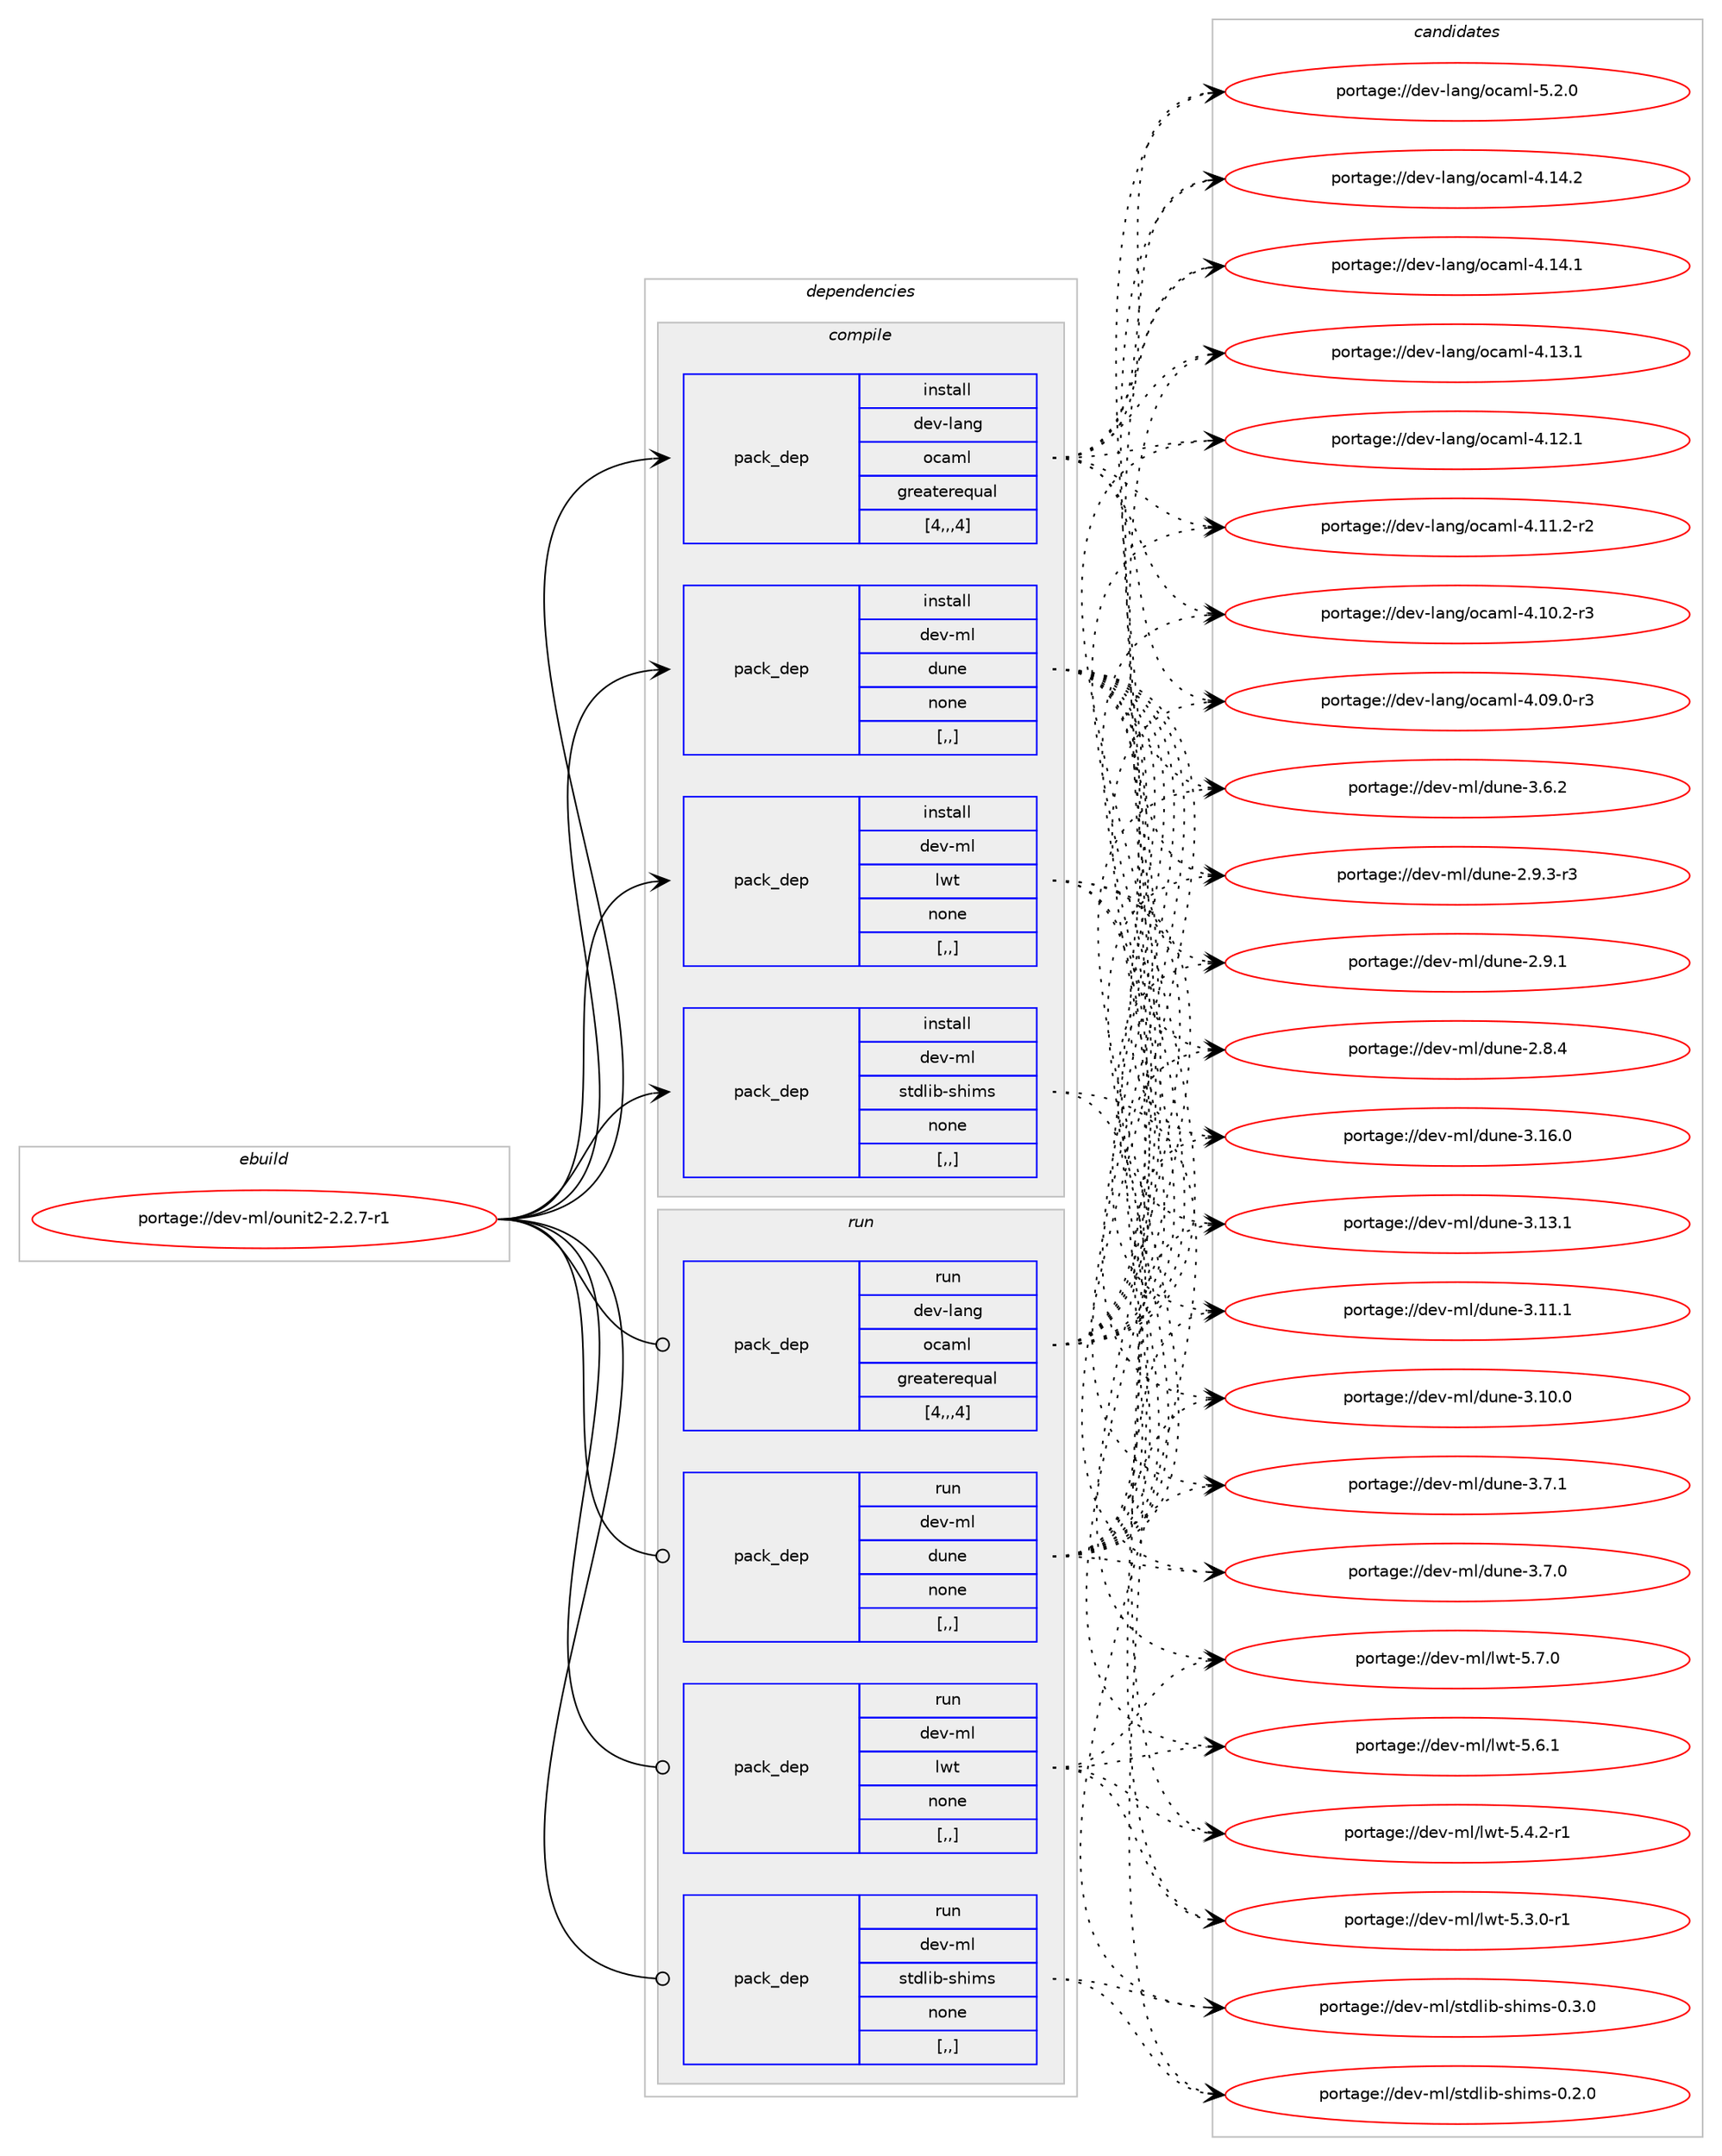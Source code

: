 digraph prolog {

# *************
# Graph options
# *************

newrank=true;
concentrate=true;
compound=true;
graph [rankdir=LR,fontname=Helvetica,fontsize=10,ranksep=1.5];#, ranksep=2.5, nodesep=0.2];
edge  [arrowhead=vee];
node  [fontname=Helvetica,fontsize=10];

# **********
# The ebuild
# **********

subgraph cluster_leftcol {
color=gray;
label=<<i>ebuild</i>>;
id [label="portage://dev-ml/ounit2-2.2.7-r1", color=red, width=4, href="../dev-ml/ounit2-2.2.7-r1.svg"];
}

# ****************
# The dependencies
# ****************

subgraph cluster_midcol {
color=gray;
label=<<i>dependencies</i>>;
subgraph cluster_compile {
fillcolor="#eeeeee";
style=filled;
label=<<i>compile</i>>;
subgraph pack91155 {
dependency122139 [label=<<TABLE BORDER="0" CELLBORDER="1" CELLSPACING="0" CELLPADDING="4" WIDTH="220"><TR><TD ROWSPAN="6" CELLPADDING="30">pack_dep</TD></TR><TR><TD WIDTH="110">install</TD></TR><TR><TD>dev-lang</TD></TR><TR><TD>ocaml</TD></TR><TR><TD>greaterequal</TD></TR><TR><TD>[4,,,4]</TD></TR></TABLE>>, shape=none, color=blue];
}
id:e -> dependency122139:w [weight=20,style="solid",arrowhead="vee"];
subgraph pack91156 {
dependency122140 [label=<<TABLE BORDER="0" CELLBORDER="1" CELLSPACING="0" CELLPADDING="4" WIDTH="220"><TR><TD ROWSPAN="6" CELLPADDING="30">pack_dep</TD></TR><TR><TD WIDTH="110">install</TD></TR><TR><TD>dev-ml</TD></TR><TR><TD>dune</TD></TR><TR><TD>none</TD></TR><TR><TD>[,,]</TD></TR></TABLE>>, shape=none, color=blue];
}
id:e -> dependency122140:w [weight=20,style="solid",arrowhead="vee"];
subgraph pack91157 {
dependency122141 [label=<<TABLE BORDER="0" CELLBORDER="1" CELLSPACING="0" CELLPADDING="4" WIDTH="220"><TR><TD ROWSPAN="6" CELLPADDING="30">pack_dep</TD></TR><TR><TD WIDTH="110">install</TD></TR><TR><TD>dev-ml</TD></TR><TR><TD>lwt</TD></TR><TR><TD>none</TD></TR><TR><TD>[,,]</TD></TR></TABLE>>, shape=none, color=blue];
}
id:e -> dependency122141:w [weight=20,style="solid",arrowhead="vee"];
subgraph pack91158 {
dependency122142 [label=<<TABLE BORDER="0" CELLBORDER="1" CELLSPACING="0" CELLPADDING="4" WIDTH="220"><TR><TD ROWSPAN="6" CELLPADDING="30">pack_dep</TD></TR><TR><TD WIDTH="110">install</TD></TR><TR><TD>dev-ml</TD></TR><TR><TD>stdlib-shims</TD></TR><TR><TD>none</TD></TR><TR><TD>[,,]</TD></TR></TABLE>>, shape=none, color=blue];
}
id:e -> dependency122142:w [weight=20,style="solid",arrowhead="vee"];
}
subgraph cluster_compileandrun {
fillcolor="#eeeeee";
style=filled;
label=<<i>compile and run</i>>;
}
subgraph cluster_run {
fillcolor="#eeeeee";
style=filled;
label=<<i>run</i>>;
subgraph pack91159 {
dependency122143 [label=<<TABLE BORDER="0" CELLBORDER="1" CELLSPACING="0" CELLPADDING="4" WIDTH="220"><TR><TD ROWSPAN="6" CELLPADDING="30">pack_dep</TD></TR><TR><TD WIDTH="110">run</TD></TR><TR><TD>dev-lang</TD></TR><TR><TD>ocaml</TD></TR><TR><TD>greaterequal</TD></TR><TR><TD>[4,,,4]</TD></TR></TABLE>>, shape=none, color=blue];
}
id:e -> dependency122143:w [weight=20,style="solid",arrowhead="odot"];
subgraph pack91160 {
dependency122144 [label=<<TABLE BORDER="0" CELLBORDER="1" CELLSPACING="0" CELLPADDING="4" WIDTH="220"><TR><TD ROWSPAN="6" CELLPADDING="30">pack_dep</TD></TR><TR><TD WIDTH="110">run</TD></TR><TR><TD>dev-ml</TD></TR><TR><TD>dune</TD></TR><TR><TD>none</TD></TR><TR><TD>[,,]</TD></TR></TABLE>>, shape=none, color=blue];
}
id:e -> dependency122144:w [weight=20,style="solid",arrowhead="odot"];
subgraph pack91161 {
dependency122145 [label=<<TABLE BORDER="0" CELLBORDER="1" CELLSPACING="0" CELLPADDING="4" WIDTH="220"><TR><TD ROWSPAN="6" CELLPADDING="30">pack_dep</TD></TR><TR><TD WIDTH="110">run</TD></TR><TR><TD>dev-ml</TD></TR><TR><TD>lwt</TD></TR><TR><TD>none</TD></TR><TR><TD>[,,]</TD></TR></TABLE>>, shape=none, color=blue];
}
id:e -> dependency122145:w [weight=20,style="solid",arrowhead="odot"];
subgraph pack91162 {
dependency122146 [label=<<TABLE BORDER="0" CELLBORDER="1" CELLSPACING="0" CELLPADDING="4" WIDTH="220"><TR><TD ROWSPAN="6" CELLPADDING="30">pack_dep</TD></TR><TR><TD WIDTH="110">run</TD></TR><TR><TD>dev-ml</TD></TR><TR><TD>stdlib-shims</TD></TR><TR><TD>none</TD></TR><TR><TD>[,,]</TD></TR></TABLE>>, shape=none, color=blue];
}
id:e -> dependency122146:w [weight=20,style="solid",arrowhead="odot"];
}
}

# **************
# The candidates
# **************

subgraph cluster_choices {
rank=same;
color=gray;
label=<<i>candidates</i>>;

subgraph choice91155 {
color=black;
nodesep=1;
choice1001011184510897110103471119997109108455346504648 [label="portage://dev-lang/ocaml-5.2.0", color=red, width=4,href="../dev-lang/ocaml-5.2.0.svg"];
choice100101118451089711010347111999710910845524649524650 [label="portage://dev-lang/ocaml-4.14.2", color=red, width=4,href="../dev-lang/ocaml-4.14.2.svg"];
choice100101118451089711010347111999710910845524649524649 [label="portage://dev-lang/ocaml-4.14.1", color=red, width=4,href="../dev-lang/ocaml-4.14.1.svg"];
choice100101118451089711010347111999710910845524649514649 [label="portage://dev-lang/ocaml-4.13.1", color=red, width=4,href="../dev-lang/ocaml-4.13.1.svg"];
choice100101118451089711010347111999710910845524649504649 [label="portage://dev-lang/ocaml-4.12.1", color=red, width=4,href="../dev-lang/ocaml-4.12.1.svg"];
choice1001011184510897110103471119997109108455246494946504511450 [label="portage://dev-lang/ocaml-4.11.2-r2", color=red, width=4,href="../dev-lang/ocaml-4.11.2-r2.svg"];
choice1001011184510897110103471119997109108455246494846504511451 [label="portage://dev-lang/ocaml-4.10.2-r3", color=red, width=4,href="../dev-lang/ocaml-4.10.2-r3.svg"];
choice1001011184510897110103471119997109108455246485746484511451 [label="portage://dev-lang/ocaml-4.09.0-r3", color=red, width=4,href="../dev-lang/ocaml-4.09.0-r3.svg"];
dependency122139:e -> choice1001011184510897110103471119997109108455346504648:w [style=dotted,weight="100"];
dependency122139:e -> choice100101118451089711010347111999710910845524649524650:w [style=dotted,weight="100"];
dependency122139:e -> choice100101118451089711010347111999710910845524649524649:w [style=dotted,weight="100"];
dependency122139:e -> choice100101118451089711010347111999710910845524649514649:w [style=dotted,weight="100"];
dependency122139:e -> choice100101118451089711010347111999710910845524649504649:w [style=dotted,weight="100"];
dependency122139:e -> choice1001011184510897110103471119997109108455246494946504511450:w [style=dotted,weight="100"];
dependency122139:e -> choice1001011184510897110103471119997109108455246494846504511451:w [style=dotted,weight="100"];
dependency122139:e -> choice1001011184510897110103471119997109108455246485746484511451:w [style=dotted,weight="100"];
}
subgraph choice91156 {
color=black;
nodesep=1;
choice100101118451091084710011711010145514649544648 [label="portage://dev-ml/dune-3.16.0", color=red, width=4,href="../dev-ml/dune-3.16.0.svg"];
choice100101118451091084710011711010145514649514649 [label="portage://dev-ml/dune-3.13.1", color=red, width=4,href="../dev-ml/dune-3.13.1.svg"];
choice100101118451091084710011711010145514649494649 [label="portage://dev-ml/dune-3.11.1", color=red, width=4,href="../dev-ml/dune-3.11.1.svg"];
choice100101118451091084710011711010145514649484648 [label="portage://dev-ml/dune-3.10.0", color=red, width=4,href="../dev-ml/dune-3.10.0.svg"];
choice1001011184510910847100117110101455146554649 [label="portage://dev-ml/dune-3.7.1", color=red, width=4,href="../dev-ml/dune-3.7.1.svg"];
choice1001011184510910847100117110101455146554648 [label="portage://dev-ml/dune-3.7.0", color=red, width=4,href="../dev-ml/dune-3.7.0.svg"];
choice1001011184510910847100117110101455146544650 [label="portage://dev-ml/dune-3.6.2", color=red, width=4,href="../dev-ml/dune-3.6.2.svg"];
choice10010111845109108471001171101014550465746514511451 [label="portage://dev-ml/dune-2.9.3-r3", color=red, width=4,href="../dev-ml/dune-2.9.3-r3.svg"];
choice1001011184510910847100117110101455046574649 [label="portage://dev-ml/dune-2.9.1", color=red, width=4,href="../dev-ml/dune-2.9.1.svg"];
choice1001011184510910847100117110101455046564652 [label="portage://dev-ml/dune-2.8.4", color=red, width=4,href="../dev-ml/dune-2.8.4.svg"];
dependency122140:e -> choice100101118451091084710011711010145514649544648:w [style=dotted,weight="100"];
dependency122140:e -> choice100101118451091084710011711010145514649514649:w [style=dotted,weight="100"];
dependency122140:e -> choice100101118451091084710011711010145514649494649:w [style=dotted,weight="100"];
dependency122140:e -> choice100101118451091084710011711010145514649484648:w [style=dotted,weight="100"];
dependency122140:e -> choice1001011184510910847100117110101455146554649:w [style=dotted,weight="100"];
dependency122140:e -> choice1001011184510910847100117110101455146554648:w [style=dotted,weight="100"];
dependency122140:e -> choice1001011184510910847100117110101455146544650:w [style=dotted,weight="100"];
dependency122140:e -> choice10010111845109108471001171101014550465746514511451:w [style=dotted,weight="100"];
dependency122140:e -> choice1001011184510910847100117110101455046574649:w [style=dotted,weight="100"];
dependency122140:e -> choice1001011184510910847100117110101455046564652:w [style=dotted,weight="100"];
}
subgraph choice91157 {
color=black;
nodesep=1;
choice1001011184510910847108119116455346554648 [label="portage://dev-ml/lwt-5.7.0", color=red, width=4,href="../dev-ml/lwt-5.7.0.svg"];
choice1001011184510910847108119116455346544649 [label="portage://dev-ml/lwt-5.6.1", color=red, width=4,href="../dev-ml/lwt-5.6.1.svg"];
choice10010111845109108471081191164553465246504511449 [label="portage://dev-ml/lwt-5.4.2-r1", color=red, width=4,href="../dev-ml/lwt-5.4.2-r1.svg"];
choice10010111845109108471081191164553465146484511449 [label="portage://dev-ml/lwt-5.3.0-r1", color=red, width=4,href="../dev-ml/lwt-5.3.0-r1.svg"];
dependency122141:e -> choice1001011184510910847108119116455346554648:w [style=dotted,weight="100"];
dependency122141:e -> choice1001011184510910847108119116455346544649:w [style=dotted,weight="100"];
dependency122141:e -> choice10010111845109108471081191164553465246504511449:w [style=dotted,weight="100"];
dependency122141:e -> choice10010111845109108471081191164553465146484511449:w [style=dotted,weight="100"];
}
subgraph choice91158 {
color=black;
nodesep=1;
choice10010111845109108471151161001081059845115104105109115454846514648 [label="portage://dev-ml/stdlib-shims-0.3.0", color=red, width=4,href="../dev-ml/stdlib-shims-0.3.0.svg"];
choice10010111845109108471151161001081059845115104105109115454846504648 [label="portage://dev-ml/stdlib-shims-0.2.0", color=red, width=4,href="../dev-ml/stdlib-shims-0.2.0.svg"];
dependency122142:e -> choice10010111845109108471151161001081059845115104105109115454846514648:w [style=dotted,weight="100"];
dependency122142:e -> choice10010111845109108471151161001081059845115104105109115454846504648:w [style=dotted,weight="100"];
}
subgraph choice91159 {
color=black;
nodesep=1;
choice1001011184510897110103471119997109108455346504648 [label="portage://dev-lang/ocaml-5.2.0", color=red, width=4,href="../dev-lang/ocaml-5.2.0.svg"];
choice100101118451089711010347111999710910845524649524650 [label="portage://dev-lang/ocaml-4.14.2", color=red, width=4,href="../dev-lang/ocaml-4.14.2.svg"];
choice100101118451089711010347111999710910845524649524649 [label="portage://dev-lang/ocaml-4.14.1", color=red, width=4,href="../dev-lang/ocaml-4.14.1.svg"];
choice100101118451089711010347111999710910845524649514649 [label="portage://dev-lang/ocaml-4.13.1", color=red, width=4,href="../dev-lang/ocaml-4.13.1.svg"];
choice100101118451089711010347111999710910845524649504649 [label="portage://dev-lang/ocaml-4.12.1", color=red, width=4,href="../dev-lang/ocaml-4.12.1.svg"];
choice1001011184510897110103471119997109108455246494946504511450 [label="portage://dev-lang/ocaml-4.11.2-r2", color=red, width=4,href="../dev-lang/ocaml-4.11.2-r2.svg"];
choice1001011184510897110103471119997109108455246494846504511451 [label="portage://dev-lang/ocaml-4.10.2-r3", color=red, width=4,href="../dev-lang/ocaml-4.10.2-r3.svg"];
choice1001011184510897110103471119997109108455246485746484511451 [label="portage://dev-lang/ocaml-4.09.0-r3", color=red, width=4,href="../dev-lang/ocaml-4.09.0-r3.svg"];
dependency122143:e -> choice1001011184510897110103471119997109108455346504648:w [style=dotted,weight="100"];
dependency122143:e -> choice100101118451089711010347111999710910845524649524650:w [style=dotted,weight="100"];
dependency122143:e -> choice100101118451089711010347111999710910845524649524649:w [style=dotted,weight="100"];
dependency122143:e -> choice100101118451089711010347111999710910845524649514649:w [style=dotted,weight="100"];
dependency122143:e -> choice100101118451089711010347111999710910845524649504649:w [style=dotted,weight="100"];
dependency122143:e -> choice1001011184510897110103471119997109108455246494946504511450:w [style=dotted,weight="100"];
dependency122143:e -> choice1001011184510897110103471119997109108455246494846504511451:w [style=dotted,weight="100"];
dependency122143:e -> choice1001011184510897110103471119997109108455246485746484511451:w [style=dotted,weight="100"];
}
subgraph choice91160 {
color=black;
nodesep=1;
choice100101118451091084710011711010145514649544648 [label="portage://dev-ml/dune-3.16.0", color=red, width=4,href="../dev-ml/dune-3.16.0.svg"];
choice100101118451091084710011711010145514649514649 [label="portage://dev-ml/dune-3.13.1", color=red, width=4,href="../dev-ml/dune-3.13.1.svg"];
choice100101118451091084710011711010145514649494649 [label="portage://dev-ml/dune-3.11.1", color=red, width=4,href="../dev-ml/dune-3.11.1.svg"];
choice100101118451091084710011711010145514649484648 [label="portage://dev-ml/dune-3.10.0", color=red, width=4,href="../dev-ml/dune-3.10.0.svg"];
choice1001011184510910847100117110101455146554649 [label="portage://dev-ml/dune-3.7.1", color=red, width=4,href="../dev-ml/dune-3.7.1.svg"];
choice1001011184510910847100117110101455146554648 [label="portage://dev-ml/dune-3.7.0", color=red, width=4,href="../dev-ml/dune-3.7.0.svg"];
choice1001011184510910847100117110101455146544650 [label="portage://dev-ml/dune-3.6.2", color=red, width=4,href="../dev-ml/dune-3.6.2.svg"];
choice10010111845109108471001171101014550465746514511451 [label="portage://dev-ml/dune-2.9.3-r3", color=red, width=4,href="../dev-ml/dune-2.9.3-r3.svg"];
choice1001011184510910847100117110101455046574649 [label="portage://dev-ml/dune-2.9.1", color=red, width=4,href="../dev-ml/dune-2.9.1.svg"];
choice1001011184510910847100117110101455046564652 [label="portage://dev-ml/dune-2.8.4", color=red, width=4,href="../dev-ml/dune-2.8.4.svg"];
dependency122144:e -> choice100101118451091084710011711010145514649544648:w [style=dotted,weight="100"];
dependency122144:e -> choice100101118451091084710011711010145514649514649:w [style=dotted,weight="100"];
dependency122144:e -> choice100101118451091084710011711010145514649494649:w [style=dotted,weight="100"];
dependency122144:e -> choice100101118451091084710011711010145514649484648:w [style=dotted,weight="100"];
dependency122144:e -> choice1001011184510910847100117110101455146554649:w [style=dotted,weight="100"];
dependency122144:e -> choice1001011184510910847100117110101455146554648:w [style=dotted,weight="100"];
dependency122144:e -> choice1001011184510910847100117110101455146544650:w [style=dotted,weight="100"];
dependency122144:e -> choice10010111845109108471001171101014550465746514511451:w [style=dotted,weight="100"];
dependency122144:e -> choice1001011184510910847100117110101455046574649:w [style=dotted,weight="100"];
dependency122144:e -> choice1001011184510910847100117110101455046564652:w [style=dotted,weight="100"];
}
subgraph choice91161 {
color=black;
nodesep=1;
choice1001011184510910847108119116455346554648 [label="portage://dev-ml/lwt-5.7.0", color=red, width=4,href="../dev-ml/lwt-5.7.0.svg"];
choice1001011184510910847108119116455346544649 [label="portage://dev-ml/lwt-5.6.1", color=red, width=4,href="../dev-ml/lwt-5.6.1.svg"];
choice10010111845109108471081191164553465246504511449 [label="portage://dev-ml/lwt-5.4.2-r1", color=red, width=4,href="../dev-ml/lwt-5.4.2-r1.svg"];
choice10010111845109108471081191164553465146484511449 [label="portage://dev-ml/lwt-5.3.0-r1", color=red, width=4,href="../dev-ml/lwt-5.3.0-r1.svg"];
dependency122145:e -> choice1001011184510910847108119116455346554648:w [style=dotted,weight="100"];
dependency122145:e -> choice1001011184510910847108119116455346544649:w [style=dotted,weight="100"];
dependency122145:e -> choice10010111845109108471081191164553465246504511449:w [style=dotted,weight="100"];
dependency122145:e -> choice10010111845109108471081191164553465146484511449:w [style=dotted,weight="100"];
}
subgraph choice91162 {
color=black;
nodesep=1;
choice10010111845109108471151161001081059845115104105109115454846514648 [label="portage://dev-ml/stdlib-shims-0.3.0", color=red, width=4,href="../dev-ml/stdlib-shims-0.3.0.svg"];
choice10010111845109108471151161001081059845115104105109115454846504648 [label="portage://dev-ml/stdlib-shims-0.2.0", color=red, width=4,href="../dev-ml/stdlib-shims-0.2.0.svg"];
dependency122146:e -> choice10010111845109108471151161001081059845115104105109115454846514648:w [style=dotted,weight="100"];
dependency122146:e -> choice10010111845109108471151161001081059845115104105109115454846504648:w [style=dotted,weight="100"];
}
}

}
